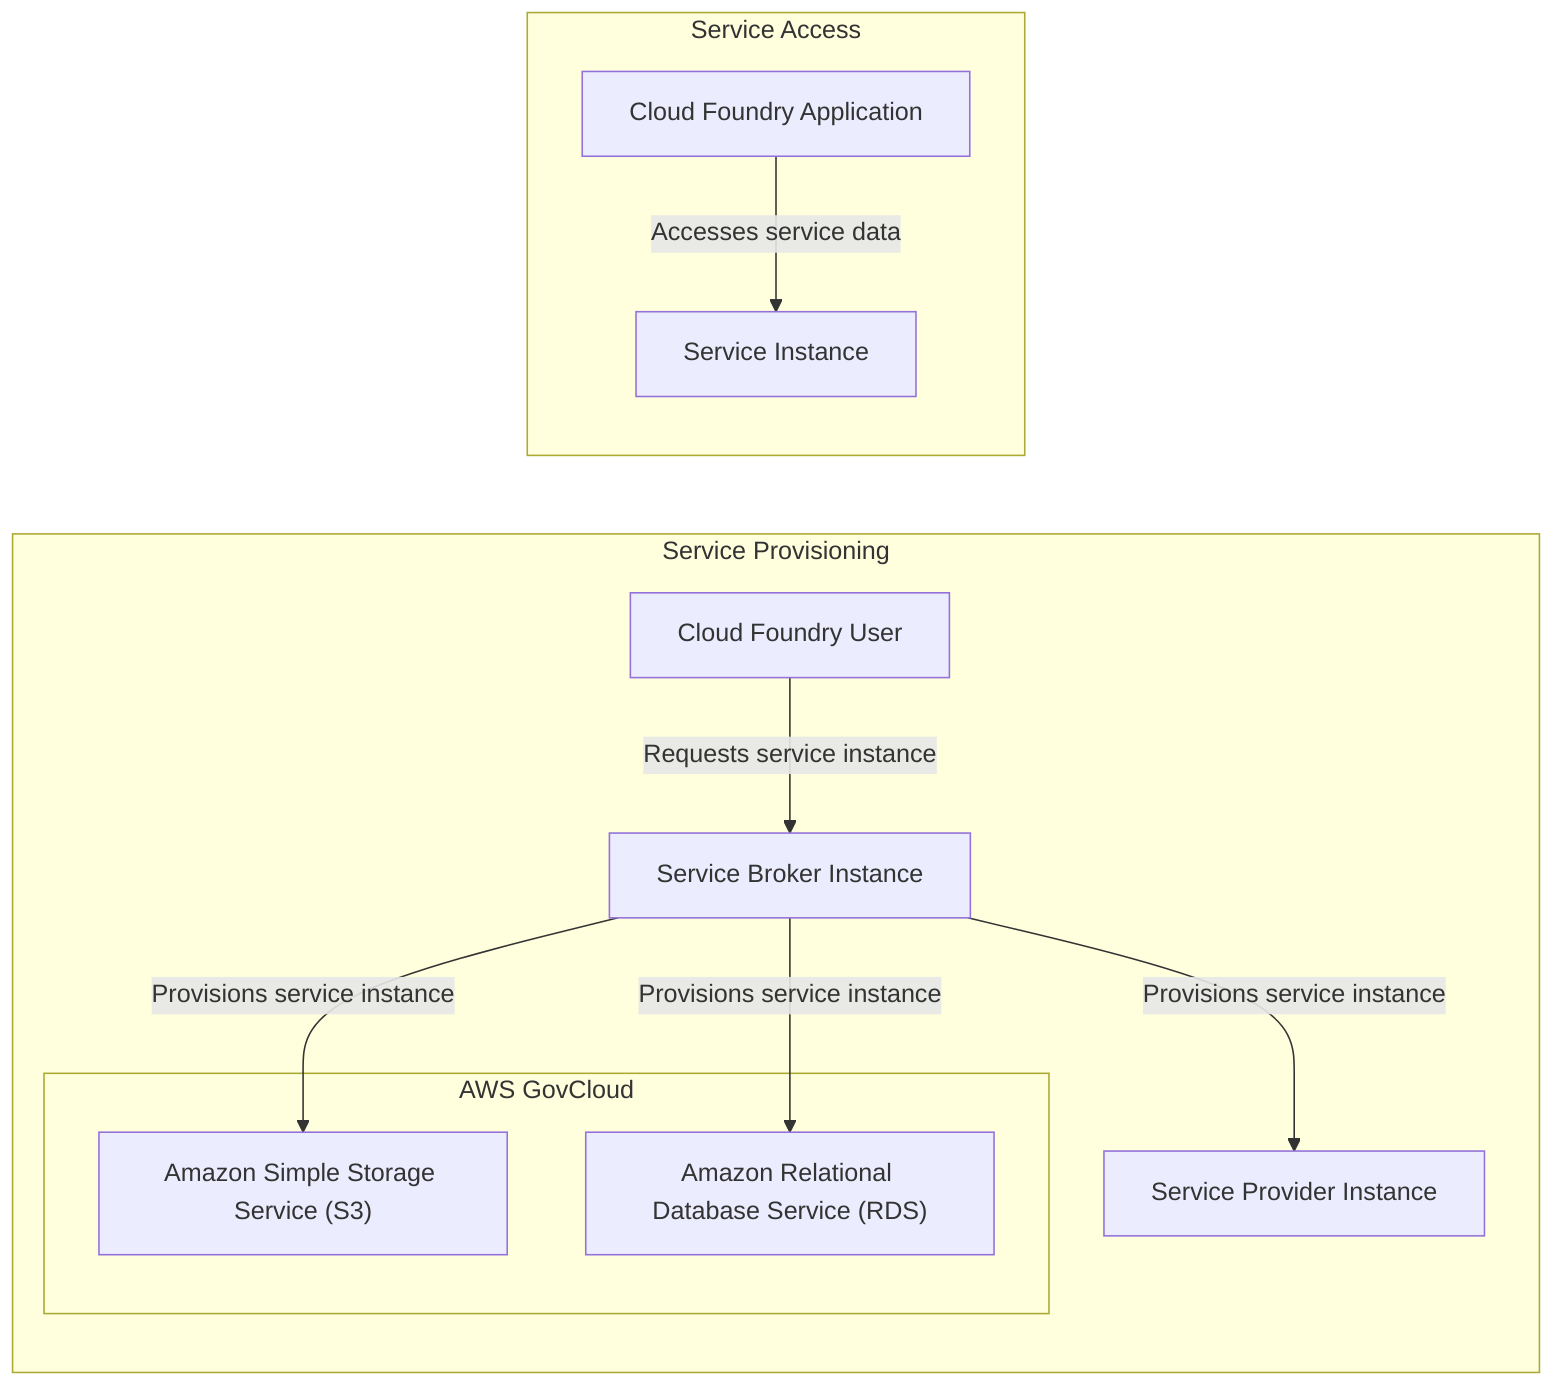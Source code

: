 graph LR
  subgraph Service Provisioning
    service-user["Cloud Foundry User"]
    broker["Service Broker Instance"]
    provider["Service Provider Instance"]
    service-user--Requests service instance-->broker
    broker--Provisions service instance-->s3
    broker--Provisions service instance-->rds
    broker--Provisions service instance-->provider
    subgraph AWS GovCloud
      s3["Amazon Simple Storage Service (S3)"]
      rds["Amazon Relational Database Service (RDS)"]
    end
  end

  subgraph Service Access
    app["Cloud Foundry Application"]
    service-instance["Service Instance"]
    app--Accesses service data-->service-instance
  end